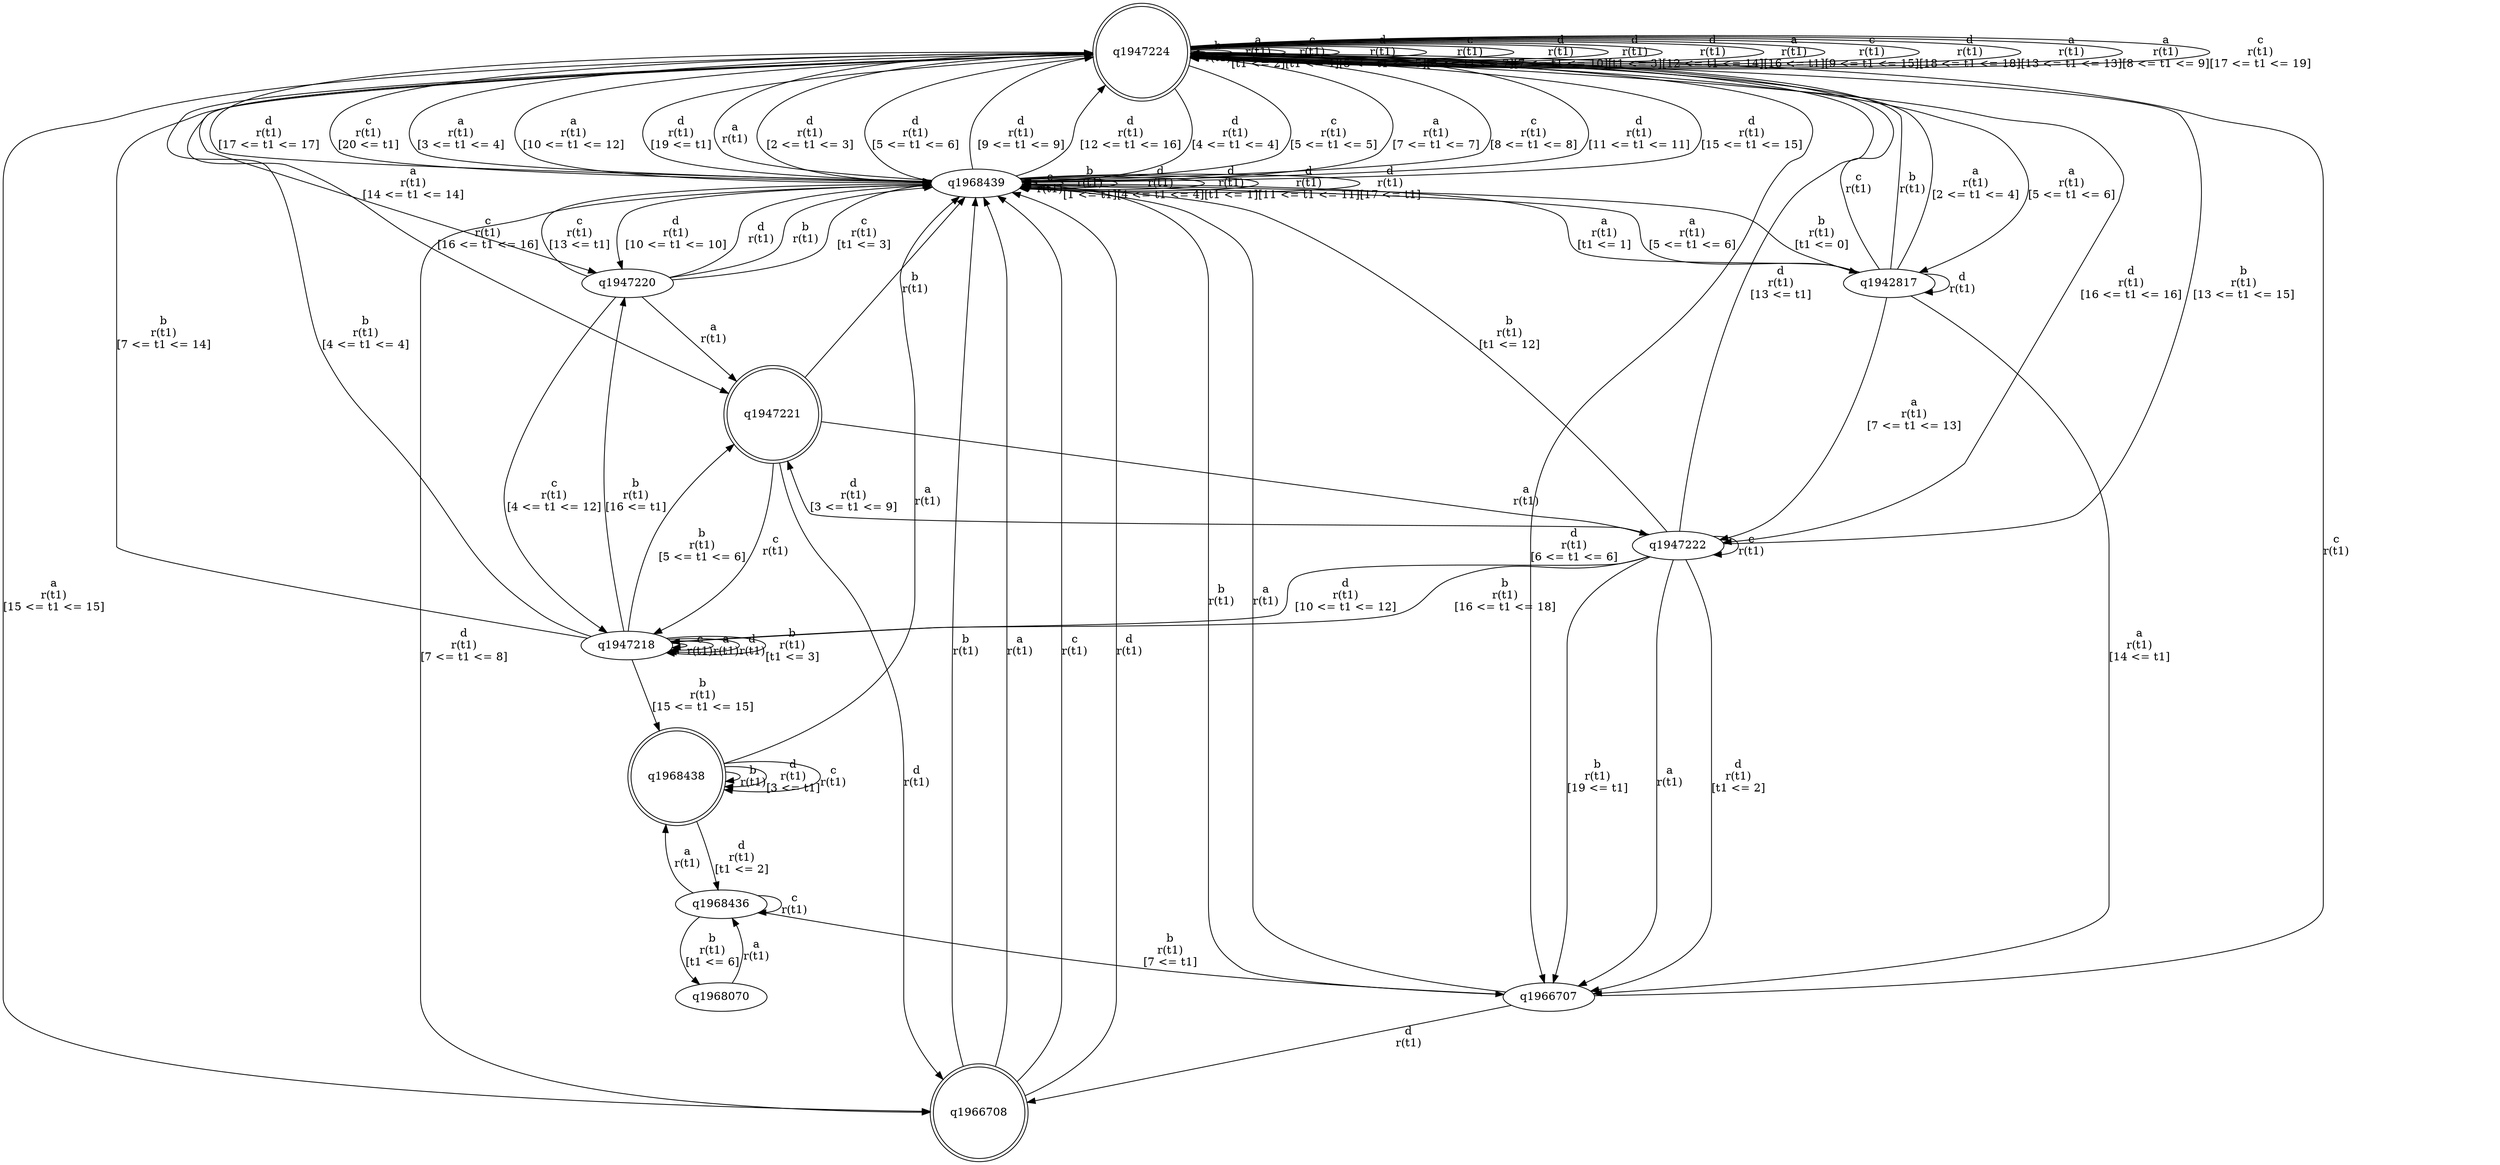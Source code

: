 digraph "tests_1/test126/solution101/solution_verwer" {
	q1947224[label=q1947224 shape=doublecircle]
	q1968439[label=q1968439]
	q1942817[label=q1942817]
	q1947222[label=q1947222]
	q1966707[label=q1966707]
	q1966708[label=q1966708 shape=doublecircle]
	q1947218[label=q1947218]
	q1947221[label=q1947221 shape=doublecircle]
	q1968438[label=q1968438 shape=doublecircle]
	q1968436[label=q1968436]
	q1968070[label=q1968070]
	q1947220[label=q1947220]
	q1947224 -> q1947224[label="b\nr(t1)\n"]
	q1947224 -> q1947224[label="a\nr(t1)\n[t1 <= 2]"]
	q1947224 -> q1947224[label="c\nr(t1)\n[t1 <= 4]"]
	q1947224 -> q1968439[label="d\nr(t1)\n[4 <= t1 <= 4]"]
	q1968439 -> q1947224[label="a\nr(t1)\n"]
	q1968439 -> q1968439[label="c\nr(t1)\n"]
	q1968439 -> q1942817[label="b\nr(t1)\n[t1 <= 0]"]
	q1942817 -> q1947224[label="c\nr(t1)\n"]
	q1942817 -> q1947224[label="b\nr(t1)\n"]
	q1942817 -> q1942817[label="d\nr(t1)\n"]
	q1942817 -> q1968439[label="a\nr(t1)\n[t1 <= 1]"]
	q1942817 -> q1947224[label="a\nr(t1)\n[2 <= t1 <= 4]"]
	q1942817 -> q1968439[label="a\nr(t1)\n[5 <= t1 <= 6]"]
	q1942817 -> q1947222[label="a\nr(t1)\n[7 <= t1 <= 13]"]
	q1947222 -> q1947222[label="c\nr(t1)\n"]
	q1947222 -> q1966707[label="a\nr(t1)\n"]
	q1966707 -> q1947224[label="c\nr(t1)\n"]
	q1966707 -> q1968439[label="b\nr(t1)\n"]
	q1966707 -> q1968439[label="a\nr(t1)\n"]
	q1966707 -> q1966708[label="d\nr(t1)\n"]
	q1966708 -> q1968439[label="b\nr(t1)\n"]
	q1966708 -> q1968439[label="a\nr(t1)\n"]
	q1966708 -> q1968439[label="c\nr(t1)\n"]
	q1966708 -> q1968439[label="d\nr(t1)\n"]
	q1947222 -> q1968439[label="b\nr(t1)\n[t1 <= 12]"]
	q1947222 -> q1966707[label="d\nr(t1)\n[t1 <= 2]"]
	q1947222 -> q1947224[label="b\nr(t1)\n[13 <= t1 <= 15]"]
	q1947222 -> q1947218[label="b\nr(t1)\n[16 <= t1 <= 18]"]
	q1947218 -> q1947218[label="c\nr(t1)\n"]
	q1947218 -> q1947218[label="a\nr(t1)\n"]
	q1947218 -> q1947218[label="d\nr(t1)\n"]
	q1947218 -> q1947218[label="b\nr(t1)\n[t1 <= 3]"]
	q1947218 -> q1947224[label="b\nr(t1)\n[4 <= t1 <= 4]"]
	q1947218 -> q1947221[label="b\nr(t1)\n[5 <= t1 <= 6]"]
	q1947221 -> q1966708[label="d\nr(t1)\n"]
	q1947221 -> q1947222[label="a\nr(t1)\n"]
	q1947221 -> q1968439[label="b\nr(t1)\n"]
	q1947221 -> q1947218[label="c\nr(t1)\n"]
	q1947218 -> q1947224[label="b\nr(t1)\n[7 <= t1 <= 14]"]
	q1947218 -> q1968438[label="b\nr(t1)\n[15 <= t1 <= 15]"]
	q1968438 -> q1968438[label="b\nr(t1)\n"]
	q1968438 -> q1968439[label="a\nr(t1)\n"]
	q1968438 -> q1968438[label="d\nr(t1)\n[3 <= t1]"]
	q1968438 -> q1968436[label="d\nr(t1)\n[t1 <= 2]"]
	q1968436 -> q1968438[label="a\nr(t1)\n"]
	q1968436 -> q1968070[label="b\nr(t1)\n[t1 <= 6]"]
	q1968070 -> q1968436[label="a\nr(t1)\n"]
	q1968436 -> q1966707[label="b\nr(t1)\n[7 <= t1]"]
	q1968436 -> q1968436[label="c\nr(t1)\n"]
	q1968438 -> q1968438[label="c\nr(t1)\n"]
	q1947218 -> q1947220[label="b\nr(t1)\n[16 <= t1]"]
	q1947220 -> q1968439[label="d\nr(t1)\n"]
	q1947220 -> q1947221[label="a\nr(t1)\n"]
	q1947220 -> q1968439[label="b\nr(t1)\n"]
	q1947220 -> q1968439[label="c\nr(t1)\n[t1 <= 3]"]
	q1947220 -> q1947218[label="c\nr(t1)\n[4 <= t1 <= 12]"]
	q1947220 -> q1968439[label="c\nr(t1)\n[13 <= t1]"]
	q1947222 -> q1966707[label="b\nr(t1)\n[19 <= t1]"]
	q1947222 -> q1947218[label="d\nr(t1)\n[10 <= t1 <= 12]"]
	q1947222 -> q1947224[label="d\nr(t1)\n[13 <= t1]"]
	q1947222 -> q1947221[label="d\nr(t1)\n[3 <= t1 <= 9]"]
	q1942817 -> q1966707[label="a\nr(t1)\n[14 <= t1]"]
	q1968439 -> q1968439[label="b\nr(t1)\n[1 <= t1]"]
	q1968439 -> q1947224[label="d\nr(t1)\n[2 <= t1 <= 3]"]
	q1968439 -> q1968439[label="d\nr(t1)\n[4 <= t1 <= 4]"]
	q1968439 -> q1947224[label="d\nr(t1)\n[5 <= t1 <= 6]"]
	q1968439 -> q1968439[label="d\nr(t1)\n[t1 <= 1]"]
	q1968439 -> q1947224[label="d\nr(t1)\n[9 <= t1 <= 9]"]
	q1968439 -> q1947220[label="d\nr(t1)\n[10 <= t1 <= 10]"]
	q1968439 -> q1968439[label="d\nr(t1)\n[11 <= t1 <= 11]"]
	q1968439 -> q1947224[label="d\nr(t1)\n[12 <= t1 <= 16]"]
	q1968439 -> q1968439[label="d\nr(t1)\n[17 <= t1]"]
	q1968439 -> q1966708[label="d\nr(t1)\n[7 <= t1 <= 8]"]
	q1947224 -> q1968439[label="c\nr(t1)\n[5 <= t1 <= 5]"]
	q1947224 -> q1947224[label="d\nr(t1)\n[5 <= t1 <= 5]"]
	q1947224 -> q1966707[label="d\nr(t1)\n[6 <= t1 <= 6]"]
	q1947224 -> q1947224[label="c\nr(t1)\n[6 <= t1 <= 7]"]
	q1947224 -> q1968439[label="a\nr(t1)\n[7 <= t1 <= 7]"]
	q1947224 -> q1968439[label="c\nr(t1)\n[8 <= t1 <= 8]"]
	q1947224 -> q1947224[label="d\nr(t1)\n[7 <= t1 <= 10]"]
	q1947224 -> q1968439[label="d\nr(t1)\n[11 <= t1 <= 11]"]
	q1947224 -> q1947224[label="d\nr(t1)\n[t1 <= 3]"]
	q1947224 -> q1947224[label="d\nr(t1)\n[12 <= t1 <= 14]"]
	q1947224 -> q1968439[label="d\nr(t1)\n[15 <= t1 <= 15]"]
	q1947224 -> q1966708[label="a\nr(t1)\n[15 <= t1 <= 15]"]
	q1947224 -> q1947224[label="a\nr(t1)\n[16 <= t1]"]
	q1947224 -> q1947222[label="d\nr(t1)\n[16 <= t1 <= 16]"]
	q1947224 -> q1947224[label="c\nr(t1)\n[9 <= t1 <= 15]"]
	q1947224 -> q1968439[label="d\nr(t1)\n[17 <= t1 <= 17]"]
	q1947224 -> q1947221[label="c\nr(t1)\n[16 <= t1 <= 16]"]
	q1947224 -> q1947224[label="d\nr(t1)\n[18 <= t1 <= 18]"]
	q1947224 -> q1947224[label="a\nr(t1)\n[13 <= t1 <= 13]"]
	q1947224 -> q1947220[label="a\nr(t1)\n[14 <= t1 <= 14]"]
	q1947224 -> q1947224[label="a\nr(t1)\n[8 <= t1 <= 9]"]
	q1947224 -> q1968439[label="c\nr(t1)\n[20 <= t1]"]
	q1947224 -> q1947224[label="c\nr(t1)\n[17 <= t1 <= 19]"]
	q1947224 -> q1968439[label="a\nr(t1)\n[3 <= t1 <= 4]"]
	q1947224 -> q1968439[label="a\nr(t1)\n[10 <= t1 <= 12]"]
	q1947224 -> q1968439[label="d\nr(t1)\n[19 <= t1]"]
	q1947224 -> q1942817[label="a\nr(t1)\n[5 <= t1 <= 6]"]
}
